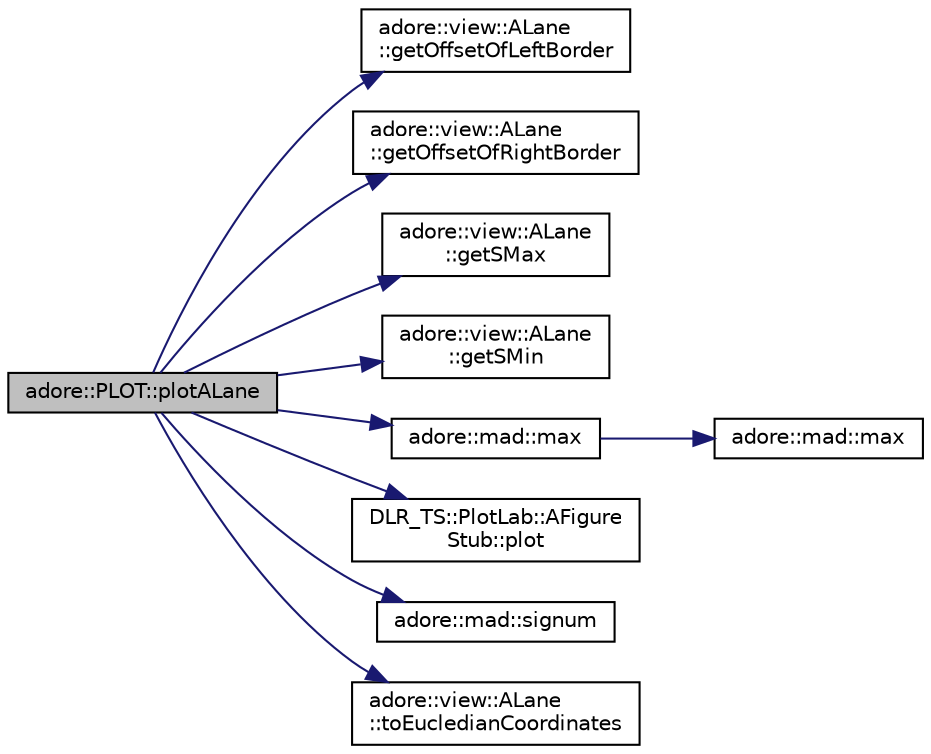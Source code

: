 digraph "adore::PLOT::plotALane"
{
 // LATEX_PDF_SIZE
  edge [fontname="Helvetica",fontsize="10",labelfontname="Helvetica",labelfontsize="10"];
  node [fontname="Helvetica",fontsize="10",shape=record];
  rankdir="LR";
  Node1 [label="adore::PLOT::plotALane",height=0.2,width=0.4,color="black", fillcolor="grey75", style="filled", fontcolor="black",tooltip=" "];
  Node1 -> Node2 [color="midnightblue",fontsize="10",style="solid",fontname="Helvetica"];
  Node2 [label="adore::view::ALane\l::getOffsetOfLeftBorder",height=0.2,width=0.4,color="black", fillcolor="white", style="filled",URL="$classadore_1_1view_1_1ALane.html#aa616301e757098205950bc7d1cee4586",tooltip=" "];
  Node1 -> Node3 [color="midnightblue",fontsize="10",style="solid",fontname="Helvetica"];
  Node3 [label="adore::view::ALane\l::getOffsetOfRightBorder",height=0.2,width=0.4,color="black", fillcolor="white", style="filled",URL="$classadore_1_1view_1_1ALane.html#a2b7143f0fd31d7c9dd447f5cfeb3f059",tooltip=" "];
  Node1 -> Node4 [color="midnightblue",fontsize="10",style="solid",fontname="Helvetica"];
  Node4 [label="adore::view::ALane\l::getSMax",height=0.2,width=0.4,color="black", fillcolor="white", style="filled",URL="$classadore_1_1view_1_1ALane.html#a344a89f8d9d469bb914937290c6e8665",tooltip=" "];
  Node1 -> Node5 [color="midnightblue",fontsize="10",style="solid",fontname="Helvetica"];
  Node5 [label="adore::view::ALane\l::getSMin",height=0.2,width=0.4,color="black", fillcolor="white", style="filled",URL="$classadore_1_1view_1_1ALane.html#a2a7860f87dfe69232353832299995461",tooltip=" "];
  Node1 -> Node6 [color="midnightblue",fontsize="10",style="solid",fontname="Helvetica"];
  Node6 [label="adore::mad::max",height=0.2,width=0.4,color="black", fillcolor="white", style="filled",URL="$namespaceadore_1_1mad.html#adea062854ef0b105a3fdca8cf2aca945",tooltip=" "];
  Node6 -> Node7 [color="midnightblue",fontsize="10",style="solid",fontname="Helvetica"];
  Node7 [label="adore::mad::max",height=0.2,width=0.4,color="black", fillcolor="white", style="filled",URL="$namespaceadore_1_1mad.html#a618a8842fed7b9375957b1e393c58492",tooltip=" "];
  Node1 -> Node8 [color="midnightblue",fontsize="10",style="solid",fontname="Helvetica"];
  Node8 [label="DLR_TS::PlotLab::AFigure\lStub::plot",height=0.2,width=0.4,color="black", fillcolor="white", style="filled",URL="$classDLR__TS_1_1PlotLab_1_1AFigureStub.html#accf20dccb771d2bad1fec053e187a327",tooltip=" "];
  Node1 -> Node9 [color="midnightblue",fontsize="10",style="solid",fontname="Helvetica"];
  Node9 [label="adore::mad::signum",height=0.2,width=0.4,color="black", fillcolor="white", style="filled",URL="$namespaceadore_1_1mad.html#a9169a9aa0bc7ebf5ceb076c67908d76c",tooltip=" "];
  Node1 -> Node10 [color="midnightblue",fontsize="10",style="solid",fontname="Helvetica"];
  Node10 [label="adore::view::ALane\l::toEucledianCoordinates",height=0.2,width=0.4,color="black", fillcolor="white", style="filled",URL="$classadore_1_1view_1_1ALane.html#a776918d9531af91a3317d7c6ec766a46",tooltip=" "];
}
